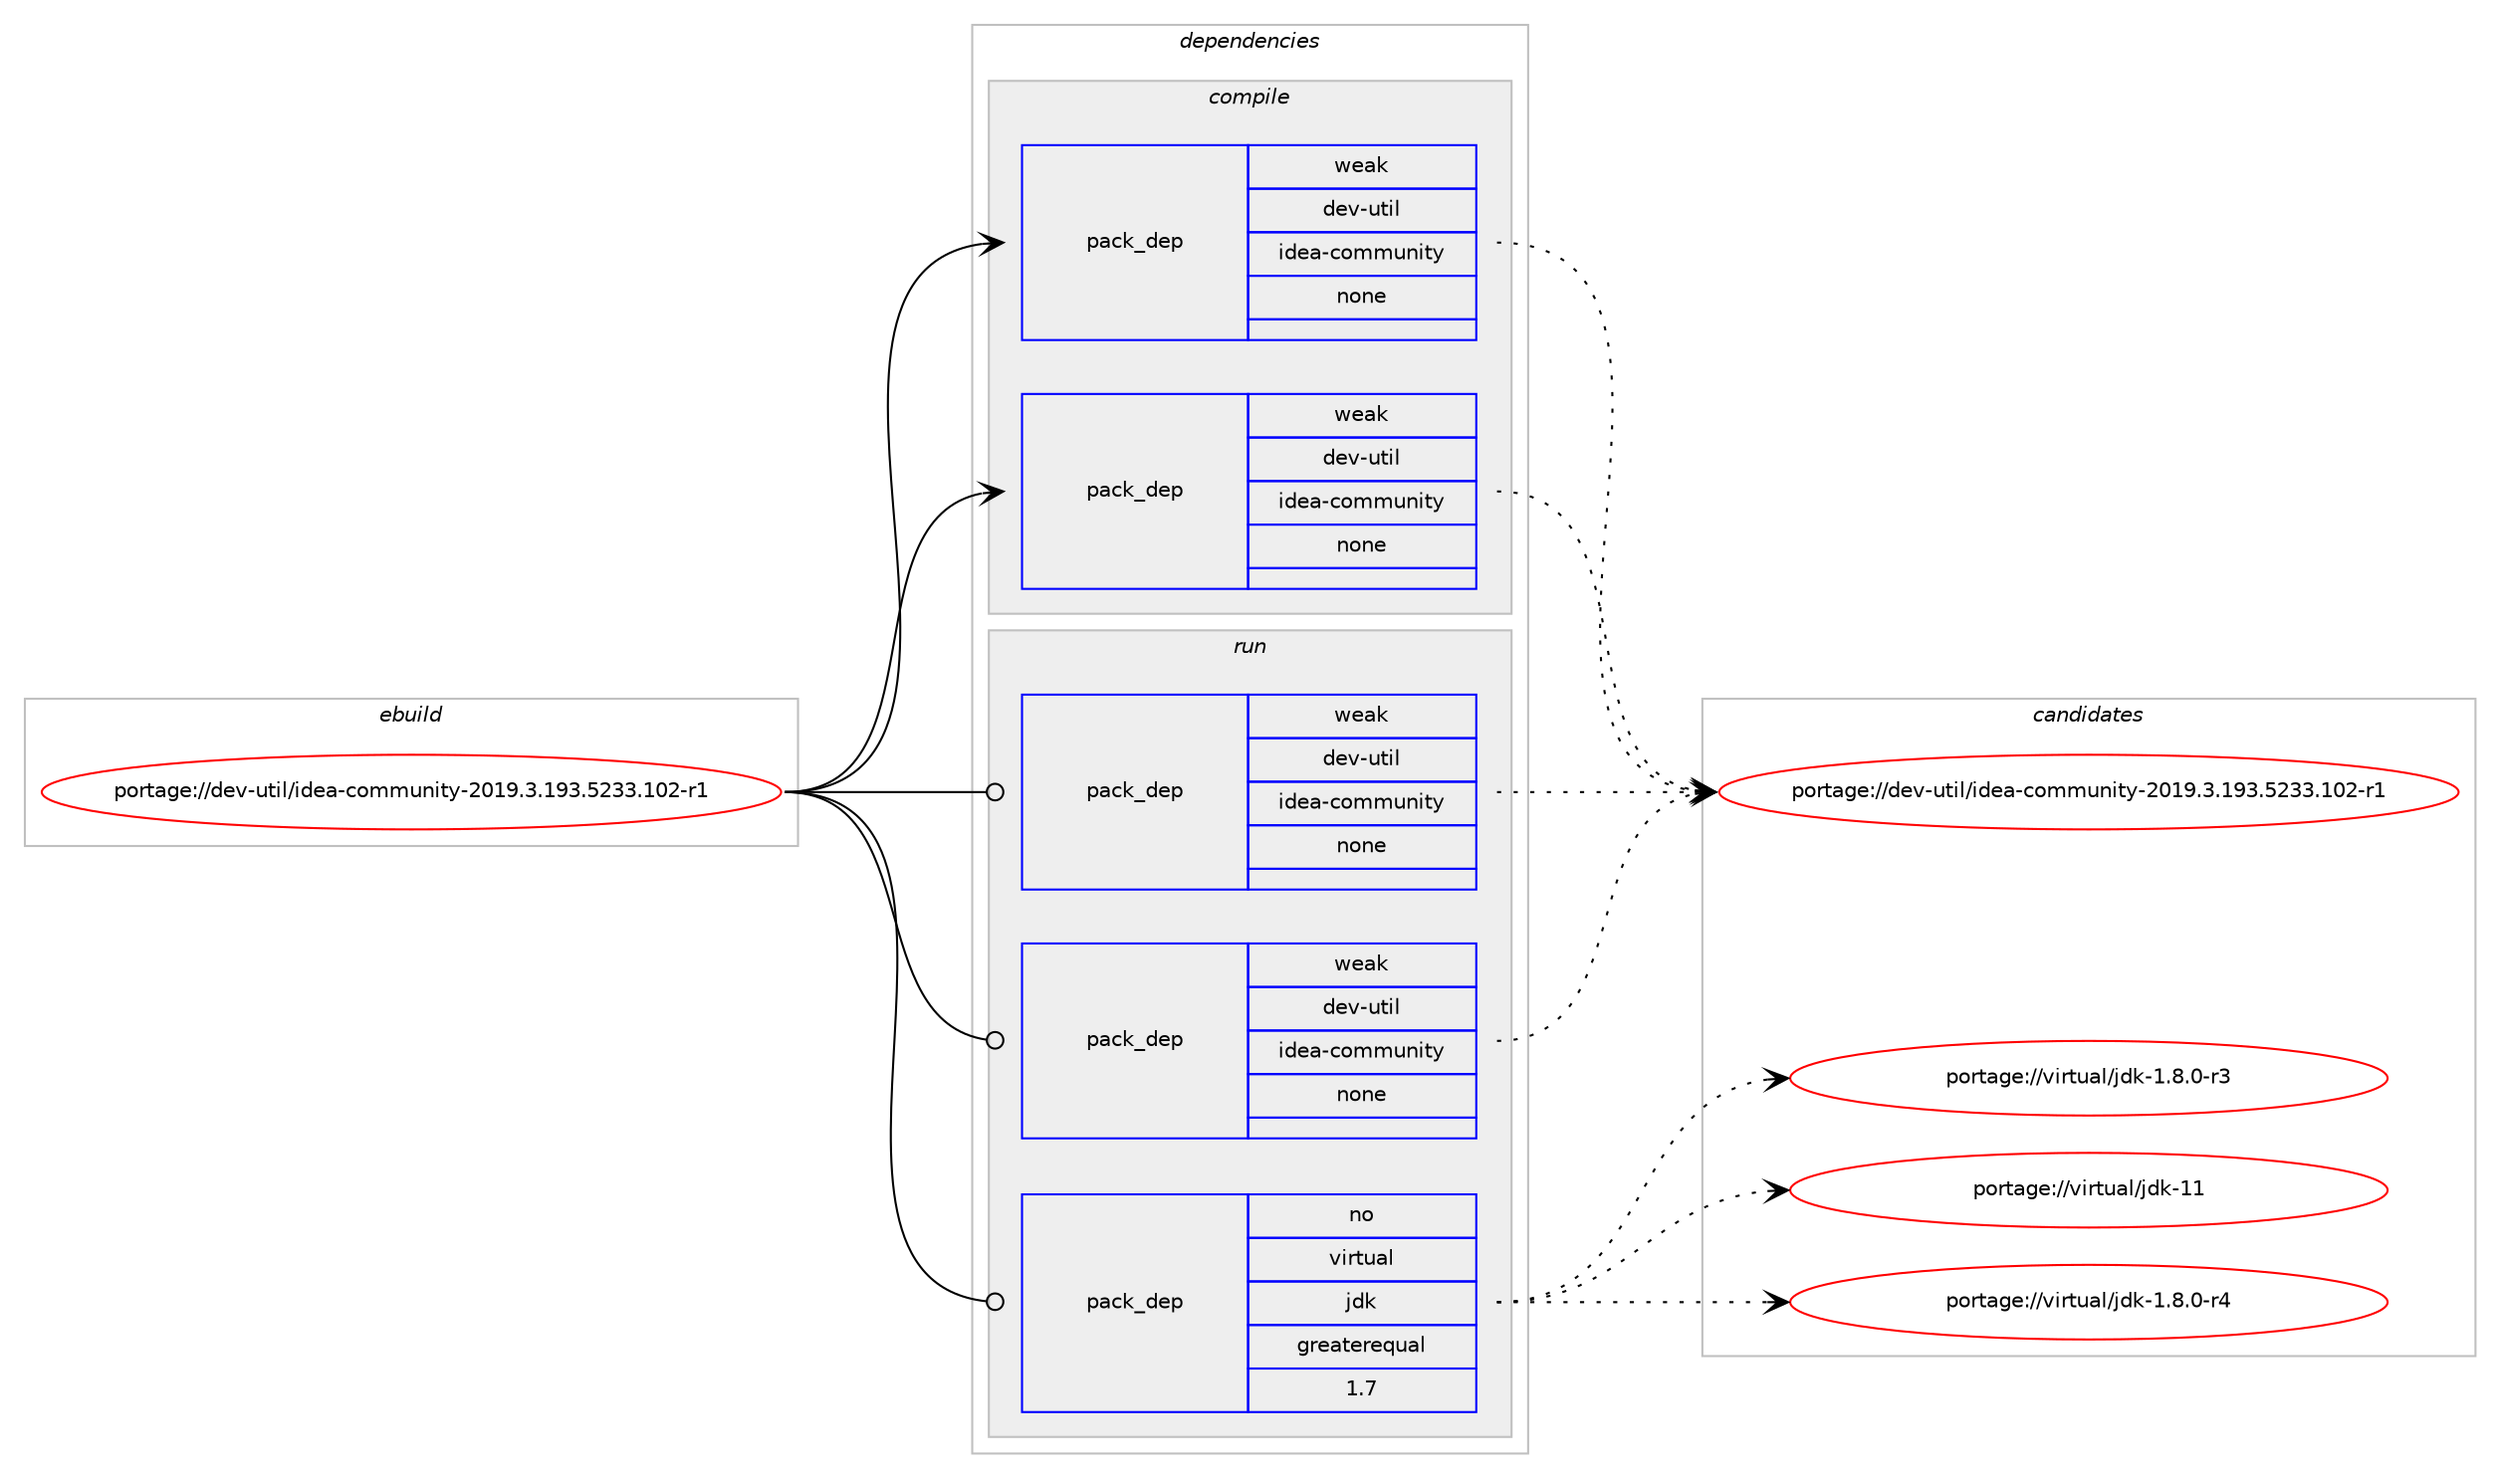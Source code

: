 digraph prolog {

# *************
# Graph options
# *************

newrank=true;
concentrate=true;
compound=true;
graph [rankdir=LR,fontname=Helvetica,fontsize=10,ranksep=1.5];#, ranksep=2.5, nodesep=0.2];
edge  [arrowhead=vee];
node  [fontname=Helvetica,fontsize=10];

# **********
# The ebuild
# **********

subgraph cluster_leftcol {
color=gray;
label=<<i>ebuild</i>>;
id [label="portage://dev-util/idea-community-2019.3.193.5233.102-r1", color=red, width=4, href="../dev-util/idea-community-2019.3.193.5233.102-r1.svg"];
}

# ****************
# The dependencies
# ****************

subgraph cluster_midcol {
color=gray;
label=<<i>dependencies</i>>;
subgraph cluster_compile {
fillcolor="#eeeeee";
style=filled;
label=<<i>compile</i>>;
subgraph pack233836 {
dependency300775 [label=<<TABLE BORDER="0" CELLBORDER="1" CELLSPACING="0" CELLPADDING="4" WIDTH="220"><TR><TD ROWSPAN="6" CELLPADDING="30">pack_dep</TD></TR><TR><TD WIDTH="110">weak</TD></TR><TR><TD>dev-util</TD></TR><TR><TD>idea-community</TD></TR><TR><TD>none</TD></TR><TR><TD></TD></TR></TABLE>>, shape=none, color=blue];
}
id:e -> dependency300775:w [weight=20,style="solid",arrowhead="vee"];
subgraph pack233837 {
dependency300776 [label=<<TABLE BORDER="0" CELLBORDER="1" CELLSPACING="0" CELLPADDING="4" WIDTH="220"><TR><TD ROWSPAN="6" CELLPADDING="30">pack_dep</TD></TR><TR><TD WIDTH="110">weak</TD></TR><TR><TD>dev-util</TD></TR><TR><TD>idea-community</TD></TR><TR><TD>none</TD></TR><TR><TD></TD></TR></TABLE>>, shape=none, color=blue];
}
id:e -> dependency300776:w [weight=20,style="solid",arrowhead="vee"];
}
subgraph cluster_compileandrun {
fillcolor="#eeeeee";
style=filled;
label=<<i>compile and run</i>>;
}
subgraph cluster_run {
fillcolor="#eeeeee";
style=filled;
label=<<i>run</i>>;
subgraph pack233838 {
dependency300777 [label=<<TABLE BORDER="0" CELLBORDER="1" CELLSPACING="0" CELLPADDING="4" WIDTH="220"><TR><TD ROWSPAN="6" CELLPADDING="30">pack_dep</TD></TR><TR><TD WIDTH="110">no</TD></TR><TR><TD>virtual</TD></TR><TR><TD>jdk</TD></TR><TR><TD>greaterequal</TD></TR><TR><TD>1.7</TD></TR></TABLE>>, shape=none, color=blue];
}
id:e -> dependency300777:w [weight=20,style="solid",arrowhead="odot"];
subgraph pack233839 {
dependency300778 [label=<<TABLE BORDER="0" CELLBORDER="1" CELLSPACING="0" CELLPADDING="4" WIDTH="220"><TR><TD ROWSPAN="6" CELLPADDING="30">pack_dep</TD></TR><TR><TD WIDTH="110">weak</TD></TR><TR><TD>dev-util</TD></TR><TR><TD>idea-community</TD></TR><TR><TD>none</TD></TR><TR><TD></TD></TR></TABLE>>, shape=none, color=blue];
}
id:e -> dependency300778:w [weight=20,style="solid",arrowhead="odot"];
subgraph pack233840 {
dependency300779 [label=<<TABLE BORDER="0" CELLBORDER="1" CELLSPACING="0" CELLPADDING="4" WIDTH="220"><TR><TD ROWSPAN="6" CELLPADDING="30">pack_dep</TD></TR><TR><TD WIDTH="110">weak</TD></TR><TR><TD>dev-util</TD></TR><TR><TD>idea-community</TD></TR><TR><TD>none</TD></TR><TR><TD></TD></TR></TABLE>>, shape=none, color=blue];
}
id:e -> dependency300779:w [weight=20,style="solid",arrowhead="odot"];
}
}

# **************
# The candidates
# **************

subgraph cluster_choices {
rank=same;
color=gray;
label=<<i>candidates</i>>;

subgraph choice233836 {
color=black;
nodesep=1;
choice100101118451171161051084710510010197459911110910911711010511612145504849574651464957514653505151464948504511449 [label="portage://dev-util/idea-community-2019.3.193.5233.102-r1", color=red, width=4,href="../dev-util/idea-community-2019.3.193.5233.102-r1.svg"];
dependency300775:e -> choice100101118451171161051084710510010197459911110910911711010511612145504849574651464957514653505151464948504511449:w [style=dotted,weight="100"];
}
subgraph choice233837 {
color=black;
nodesep=1;
choice100101118451171161051084710510010197459911110910911711010511612145504849574651464957514653505151464948504511449 [label="portage://dev-util/idea-community-2019.3.193.5233.102-r1", color=red, width=4,href="../dev-util/idea-community-2019.3.193.5233.102-r1.svg"];
dependency300776:e -> choice100101118451171161051084710510010197459911110910911711010511612145504849574651464957514653505151464948504511449:w [style=dotted,weight="100"];
}
subgraph choice233838 {
color=black;
nodesep=1;
choice1181051141161179710847106100107454949 [label="portage://virtual/jdk-11", color=red, width=4,href="../virtual/jdk-11.svg"];
choice11810511411611797108471061001074549465646484511452 [label="portage://virtual/jdk-1.8.0-r4", color=red, width=4,href="../virtual/jdk-1.8.0-r4.svg"];
choice11810511411611797108471061001074549465646484511451 [label="portage://virtual/jdk-1.8.0-r3", color=red, width=4,href="../virtual/jdk-1.8.0-r3.svg"];
dependency300777:e -> choice1181051141161179710847106100107454949:w [style=dotted,weight="100"];
dependency300777:e -> choice11810511411611797108471061001074549465646484511452:w [style=dotted,weight="100"];
dependency300777:e -> choice11810511411611797108471061001074549465646484511451:w [style=dotted,weight="100"];
}
subgraph choice233839 {
color=black;
nodesep=1;
choice100101118451171161051084710510010197459911110910911711010511612145504849574651464957514653505151464948504511449 [label="portage://dev-util/idea-community-2019.3.193.5233.102-r1", color=red, width=4,href="../dev-util/idea-community-2019.3.193.5233.102-r1.svg"];
dependency300778:e -> choice100101118451171161051084710510010197459911110910911711010511612145504849574651464957514653505151464948504511449:w [style=dotted,weight="100"];
}
subgraph choice233840 {
color=black;
nodesep=1;
choice100101118451171161051084710510010197459911110910911711010511612145504849574651464957514653505151464948504511449 [label="portage://dev-util/idea-community-2019.3.193.5233.102-r1", color=red, width=4,href="../dev-util/idea-community-2019.3.193.5233.102-r1.svg"];
dependency300779:e -> choice100101118451171161051084710510010197459911110910911711010511612145504849574651464957514653505151464948504511449:w [style=dotted,weight="100"];
}
}

}
